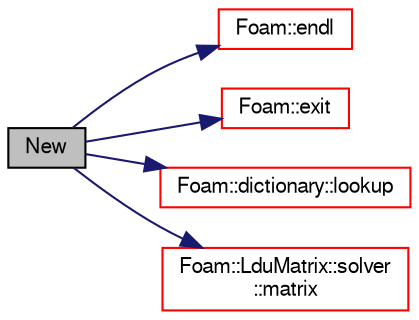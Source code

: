 digraph "New"
{
  bgcolor="transparent";
  edge [fontname="FreeSans",fontsize="10",labelfontname="FreeSans",labelfontsize="10"];
  node [fontname="FreeSans",fontsize="10",shape=record];
  rankdir="LR";
  Node720 [label="New",height=0.2,width=0.4,color="black", fillcolor="grey75", style="filled", fontcolor="black"];
  Node720 -> Node721 [color="midnightblue",fontsize="10",style="solid",fontname="FreeSans"];
  Node721 [label="Foam::endl",height=0.2,width=0.4,color="red",URL="$a21124.html#a2db8fe02a0d3909e9351bb4275b23ce4",tooltip="Add newline and flush stream. "];
  Node720 -> Node723 [color="midnightblue",fontsize="10",style="solid",fontname="FreeSans"];
  Node723 [label="Foam::exit",height=0.2,width=0.4,color="red",URL="$a21124.html#a06ca7250d8e89caf05243ec094843642"];
  Node720 -> Node768 [color="midnightblue",fontsize="10",style="solid",fontname="FreeSans"];
  Node768 [label="Foam::dictionary::lookup",height=0.2,width=0.4,color="red",URL="$a26014.html#a6a0727fa523e48977e27348663def509",tooltip="Find and return an entry data stream. "];
  Node720 -> Node1023 [color="midnightblue",fontsize="10",style="solid",fontname="FreeSans"];
  Node1023 [label="Foam::LduMatrix::solver\l::matrix",height=0.2,width=0.4,color="red",URL="$a26794.html#a3d8232936ba5c586fc9b603eb389a53d"];
}
